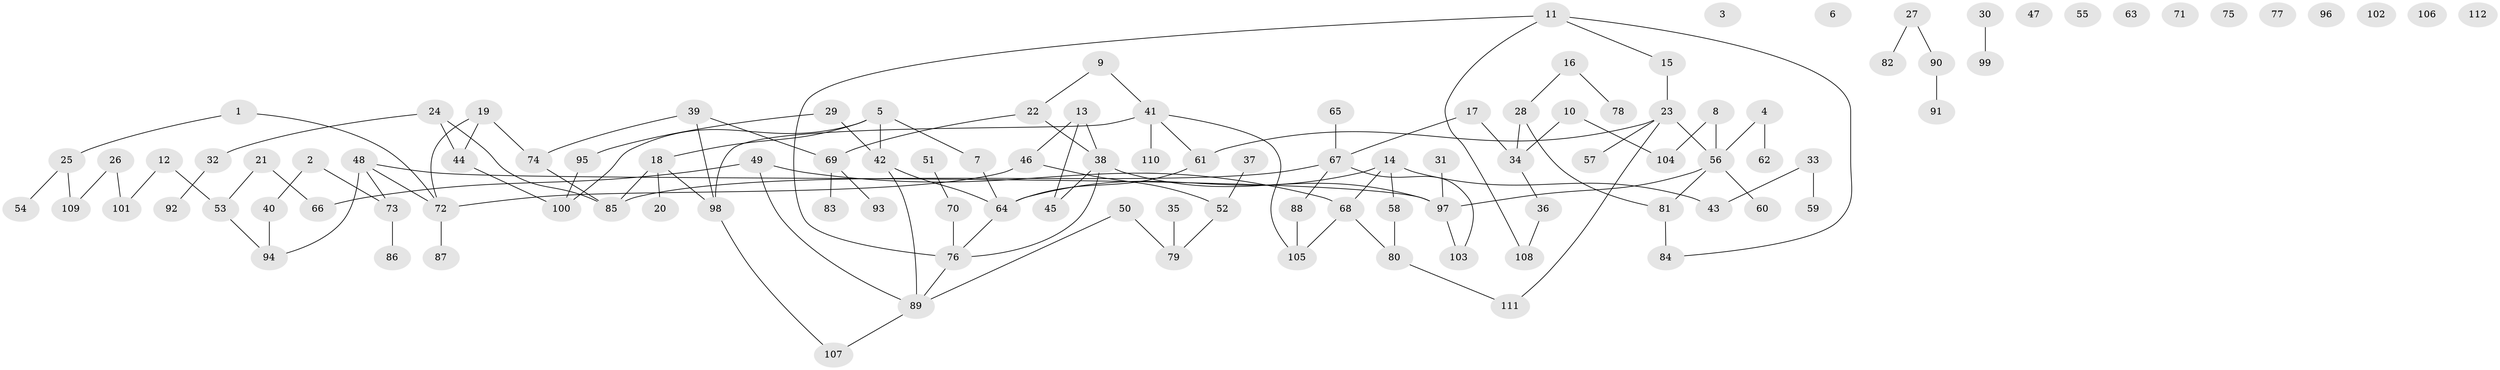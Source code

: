 // coarse degree distribution, {3: 0.16883116883116883, 0: 0.15584415584415584, 1: 0.23376623376623376, 6: 0.03896103896103896, 2: 0.19480519480519481, 4: 0.11688311688311688, 7: 0.025974025974025976, 5: 0.06493506493506493}
// Generated by graph-tools (version 1.1) at 2025/23/03/03/25 07:23:29]
// undirected, 112 vertices, 126 edges
graph export_dot {
graph [start="1"]
  node [color=gray90,style=filled];
  1;
  2;
  3;
  4;
  5;
  6;
  7;
  8;
  9;
  10;
  11;
  12;
  13;
  14;
  15;
  16;
  17;
  18;
  19;
  20;
  21;
  22;
  23;
  24;
  25;
  26;
  27;
  28;
  29;
  30;
  31;
  32;
  33;
  34;
  35;
  36;
  37;
  38;
  39;
  40;
  41;
  42;
  43;
  44;
  45;
  46;
  47;
  48;
  49;
  50;
  51;
  52;
  53;
  54;
  55;
  56;
  57;
  58;
  59;
  60;
  61;
  62;
  63;
  64;
  65;
  66;
  67;
  68;
  69;
  70;
  71;
  72;
  73;
  74;
  75;
  76;
  77;
  78;
  79;
  80;
  81;
  82;
  83;
  84;
  85;
  86;
  87;
  88;
  89;
  90;
  91;
  92;
  93;
  94;
  95;
  96;
  97;
  98;
  99;
  100;
  101;
  102;
  103;
  104;
  105;
  106;
  107;
  108;
  109;
  110;
  111;
  112;
  1 -- 25;
  1 -- 72;
  2 -- 40;
  2 -- 73;
  4 -- 56;
  4 -- 62;
  5 -- 7;
  5 -- 18;
  5 -- 42;
  5 -- 100;
  7 -- 64;
  8 -- 56;
  8 -- 104;
  9 -- 22;
  9 -- 41;
  10 -- 34;
  10 -- 104;
  11 -- 15;
  11 -- 76;
  11 -- 84;
  11 -- 108;
  12 -- 53;
  12 -- 101;
  13 -- 38;
  13 -- 45;
  13 -- 46;
  14 -- 43;
  14 -- 58;
  14 -- 64;
  14 -- 68;
  15 -- 23;
  16 -- 28;
  16 -- 78;
  17 -- 34;
  17 -- 67;
  18 -- 20;
  18 -- 85;
  18 -- 98;
  19 -- 44;
  19 -- 72;
  19 -- 74;
  21 -- 53;
  21 -- 66;
  22 -- 38;
  22 -- 69;
  23 -- 56;
  23 -- 57;
  23 -- 61;
  23 -- 111;
  24 -- 32;
  24 -- 44;
  24 -- 85;
  25 -- 54;
  25 -- 109;
  26 -- 101;
  26 -- 109;
  27 -- 82;
  27 -- 90;
  28 -- 34;
  28 -- 81;
  29 -- 42;
  29 -- 95;
  30 -- 99;
  31 -- 97;
  32 -- 92;
  33 -- 43;
  33 -- 59;
  34 -- 36;
  35 -- 79;
  36 -- 108;
  37 -- 52;
  38 -- 45;
  38 -- 76;
  38 -- 97;
  39 -- 69;
  39 -- 74;
  39 -- 98;
  40 -- 94;
  41 -- 61;
  41 -- 98;
  41 -- 105;
  41 -- 110;
  42 -- 64;
  42 -- 89;
  44 -- 100;
  46 -- 52;
  46 -- 72;
  48 -- 72;
  48 -- 73;
  48 -- 94;
  48 -- 97;
  49 -- 66;
  49 -- 68;
  49 -- 89;
  50 -- 79;
  50 -- 89;
  51 -- 70;
  52 -- 79;
  53 -- 94;
  56 -- 60;
  56 -- 81;
  56 -- 97;
  58 -- 80;
  61 -- 64;
  64 -- 76;
  65 -- 67;
  67 -- 85;
  67 -- 88;
  67 -- 103;
  68 -- 80;
  68 -- 105;
  69 -- 83;
  69 -- 93;
  70 -- 76;
  72 -- 87;
  73 -- 86;
  74 -- 85;
  76 -- 89;
  80 -- 111;
  81 -- 84;
  88 -- 105;
  89 -- 107;
  90 -- 91;
  95 -- 100;
  97 -- 103;
  98 -- 107;
}
